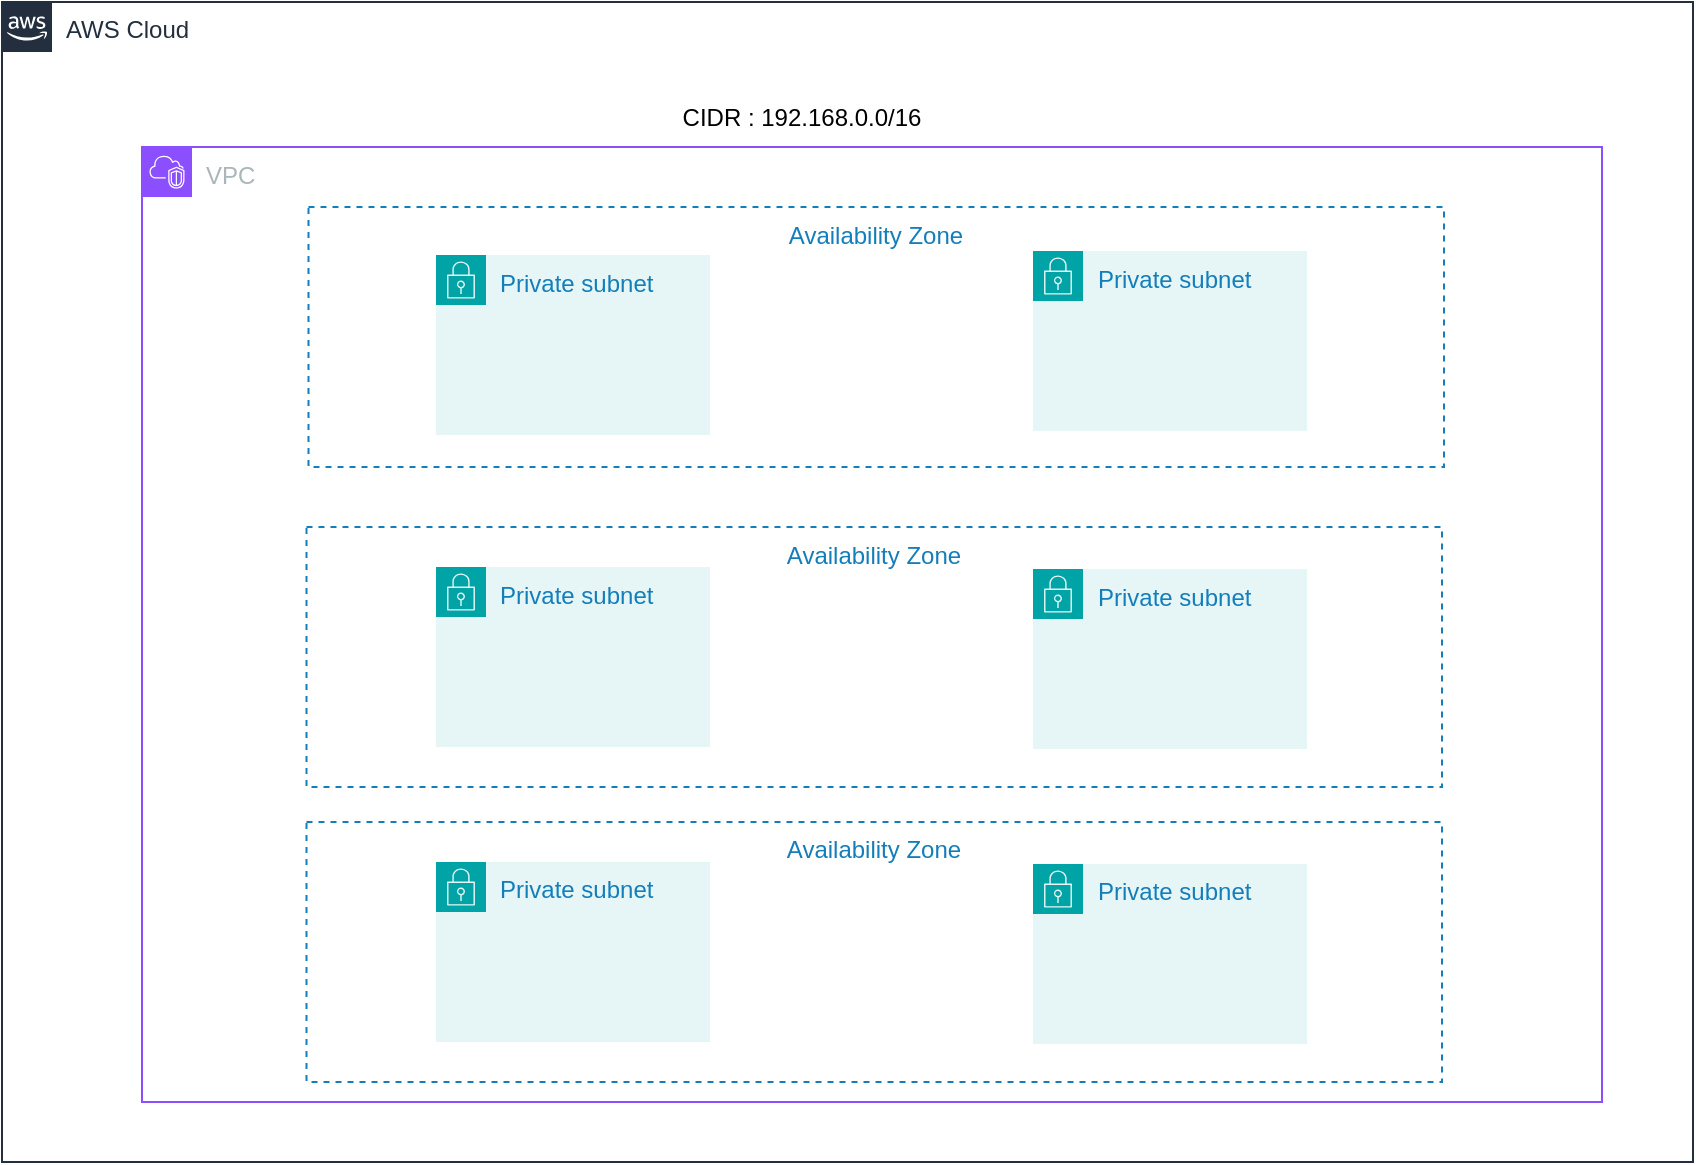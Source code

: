 <mxfile version="24.5.3" type="device">
  <diagram id="Ht1M8jgEwFfnCIfOTk4-" name="Page-1">
    <mxGraphModel dx="2074" dy="786" grid="1" gridSize="10" guides="1" tooltips="1" connect="1" arrows="1" fold="1" page="1" pageScale="1" pageWidth="1169" pageHeight="827" math="0" shadow="0">
      <root>
        <mxCell id="0" />
        <mxCell id="1" parent="0" />
        <mxCell id="UEzPUAAOIrF-is8g5C7q-228" style="edgeStyle=orthogonalEdgeStyle;rounded=0;orthogonalLoop=1;jettySize=auto;html=1;startArrow=none;startFill=0;endArrow=open;endFill=0;strokeColor=#808080;strokeWidth=2;" parent="1" edge="1">
          <mxGeometry relative="1" as="geometry">
            <Array as="points">
              <mxPoint x="590.5" y="592.5" />
              <mxPoint x="590.5" y="707.5" />
            </Array>
            <mxPoint x="612.5" y="707.5" as="targetPoint" />
          </mxGeometry>
        </mxCell>
        <mxCell id="UEzPUAAOIrF-is8g5C7q-225" value="" style="edgeStyle=orthogonalEdgeStyle;rounded=0;orthogonalLoop=1;jettySize=auto;html=1;startArrow=none;startFill=0;endArrow=open;endFill=0;strokeColor=#808080;strokeWidth=2;" parent="1" edge="1">
          <mxGeometry relative="1" as="geometry">
            <mxPoint x="568.288" y="732.5" as="sourcePoint" />
          </mxGeometry>
        </mxCell>
        <mxCell id="UEzPUAAOIrF-is8g5C7q-226" style="edgeStyle=orthogonalEdgeStyle;rounded=0;orthogonalLoop=1;jettySize=auto;html=1;startArrow=none;startFill=0;endArrow=open;endFill=0;strokeColor=#808080;strokeWidth=2;" parent="1" edge="1">
          <mxGeometry relative="1" as="geometry">
            <mxPoint x="690.5" y="732.5" as="sourcePoint" />
          </mxGeometry>
        </mxCell>
        <mxCell id="UEzPUAAOIrF-is8g5C7q-227" style="edgeStyle=orthogonalEdgeStyle;rounded=0;orthogonalLoop=1;jettySize=auto;html=1;startArrow=none;startFill=0;endArrow=open;endFill=0;strokeColor=#808080;strokeWidth=2;" parent="1" edge="1">
          <mxGeometry relative="1" as="geometry">
            <mxPoint x="651.5" y="693.5" as="sourcePoint" />
          </mxGeometry>
        </mxCell>
        <mxCell id="UEzPUAAOIrF-is8g5C7q-205" value="AWS Cloud" style="points=[[0,0],[0.25,0],[0.5,0],[0.75,0],[1,0],[1,0.25],[1,0.5],[1,0.75],[1,1],[0.75,1],[0.5,1],[0.25,1],[0,1],[0,0.75],[0,0.5],[0,0.25]];outlineConnect=0;gradientColor=none;html=1;whiteSpace=wrap;fontSize=12;fontStyle=0;shape=mxgraph.aws4.group;grIcon=mxgraph.aws4.group_aws_cloud_alt;strokeColor=#232F3E;fillColor=none;verticalAlign=top;align=left;spacingLeft=30;fontColor=#232F3E;dashed=0;labelBackgroundColor=#ffffff;container=1;pointerEvents=0;collapsible=0;recursiveResize=0;" parent="1" vertex="1">
          <mxGeometry x="140" y="110" width="845.5" height="580" as="geometry" />
        </mxCell>
        <mxCell id="BS-uydeEPoPU8U06eIOh-6" value="VPC" style="points=[[0,0],[0.25,0],[0.5,0],[0.75,0],[1,0],[1,0.25],[1,0.5],[1,0.75],[1,1],[0.75,1],[0.5,1],[0.25,1],[0,1],[0,0.75],[0,0.5],[0,0.25]];outlineConnect=0;gradientColor=none;html=1;whiteSpace=wrap;fontSize=12;fontStyle=0;container=1;pointerEvents=0;collapsible=0;recursiveResize=0;shape=mxgraph.aws4.group;grIcon=mxgraph.aws4.group_vpc2;strokeColor=#8C4FFF;fillColor=none;verticalAlign=top;align=left;spacingLeft=30;fontColor=#AAB7B8;dashed=0;" parent="UEzPUAAOIrF-is8g5C7q-205" vertex="1">
          <mxGeometry x="70" y="72.5" width="730" height="477.5" as="geometry" />
        </mxCell>
        <mxCell id="BS-uydeEPoPU8U06eIOh-8" value="Availability Zone" style="fillColor=none;strokeColor=#147EBA;dashed=1;verticalAlign=top;fontStyle=0;fontColor=#147EBA;whiteSpace=wrap;html=1;" parent="BS-uydeEPoPU8U06eIOh-6" vertex="1">
          <mxGeometry x="82.25" y="190" width="567.75" height="130" as="geometry" />
        </mxCell>
        <mxCell id="BS-uydeEPoPU8U06eIOh-9" value="Private subnet" style="points=[[0,0],[0.25,0],[0.5,0],[0.75,0],[1,0],[1,0.25],[1,0.5],[1,0.75],[1,1],[0.75,1],[0.5,1],[0.25,1],[0,1],[0,0.75],[0,0.5],[0,0.25]];outlineConnect=0;gradientColor=none;html=1;whiteSpace=wrap;fontSize=12;fontStyle=0;container=1;pointerEvents=0;collapsible=0;recursiveResize=0;shape=mxgraph.aws4.group;grIcon=mxgraph.aws4.group_security_group;grStroke=0;strokeColor=#00A4A6;fillColor=#E6F6F7;verticalAlign=top;align=left;spacingLeft=30;fontColor=#147EBA;dashed=0;" parent="BS-uydeEPoPU8U06eIOh-6" vertex="1">
          <mxGeometry x="147" y="54" width="137" height="90" as="geometry" />
        </mxCell>
        <mxCell id="BS-uydeEPoPU8U06eIOh-7" value="Availability Zone" style="fillColor=none;strokeColor=#147EBA;dashed=1;verticalAlign=top;fontStyle=0;fontColor=#147EBA;whiteSpace=wrap;html=1;" parent="BS-uydeEPoPU8U06eIOh-6" vertex="1">
          <mxGeometry x="83.25" y="30" width="567.75" height="130" as="geometry" />
        </mxCell>
        <mxCell id="BS-uydeEPoPU8U06eIOh-12" value="Private subnet" style="points=[[0,0],[0.25,0],[0.5,0],[0.75,0],[1,0],[1,0.25],[1,0.5],[1,0.75],[1,1],[0.75,1],[0.5,1],[0.25,1],[0,1],[0,0.75],[0,0.5],[0,0.25]];outlineConnect=0;gradientColor=none;html=1;whiteSpace=wrap;fontSize=12;fontStyle=0;container=1;pointerEvents=0;collapsible=0;recursiveResize=0;shape=mxgraph.aws4.group;grIcon=mxgraph.aws4.group_security_group;grStroke=0;strokeColor=#00A4A6;fillColor=#E6F6F7;verticalAlign=top;align=left;spacingLeft=30;fontColor=#147EBA;dashed=0;" parent="BS-uydeEPoPU8U06eIOh-6" vertex="1">
          <mxGeometry x="147" y="210" width="137" height="90" as="geometry" />
        </mxCell>
        <mxCell id="3TeV9bHkyx0hZ7wGjAzN-2" value="Availability Zone" style="fillColor=none;strokeColor=#147EBA;dashed=1;verticalAlign=top;fontStyle=0;fontColor=#147EBA;whiteSpace=wrap;html=1;" vertex="1" parent="BS-uydeEPoPU8U06eIOh-6">
          <mxGeometry x="82.25" y="337.5" width="567.75" height="130" as="geometry" />
        </mxCell>
        <mxCell id="3TeV9bHkyx0hZ7wGjAzN-3" value="Private subnet" style="points=[[0,0],[0.25,0],[0.5,0],[0.75,0],[1,0],[1,0.25],[1,0.5],[1,0.75],[1,1],[0.75,1],[0.5,1],[0.25,1],[0,1],[0,0.75],[0,0.5],[0,0.25]];outlineConnect=0;gradientColor=none;html=1;whiteSpace=wrap;fontSize=12;fontStyle=0;container=1;pointerEvents=0;collapsible=0;recursiveResize=0;shape=mxgraph.aws4.group;grIcon=mxgraph.aws4.group_security_group;grStroke=0;strokeColor=#00A4A6;fillColor=#E6F6F7;verticalAlign=top;align=left;spacingLeft=30;fontColor=#147EBA;dashed=0;" vertex="1" parent="BS-uydeEPoPU8U06eIOh-6">
          <mxGeometry x="147" y="357.5" width="137" height="90" as="geometry" />
        </mxCell>
        <mxCell id="3TeV9bHkyx0hZ7wGjAzN-4" value="Private subnet" style="points=[[0,0],[0.25,0],[0.5,0],[0.75,0],[1,0],[1,0.25],[1,0.5],[1,0.75],[1,1],[0.75,1],[0.5,1],[0.25,1],[0,1],[0,0.75],[0,0.5],[0,0.25]];outlineConnect=0;gradientColor=none;html=1;whiteSpace=wrap;fontSize=12;fontStyle=0;container=1;pointerEvents=0;collapsible=0;recursiveResize=0;shape=mxgraph.aws4.group;grIcon=mxgraph.aws4.group_security_group;grStroke=0;strokeColor=#00A4A6;fillColor=#E6F6F7;verticalAlign=top;align=left;spacingLeft=30;fontColor=#147EBA;dashed=0;" vertex="1" parent="BS-uydeEPoPU8U06eIOh-6">
          <mxGeometry x="445.5" y="358.5" width="137" height="90" as="geometry" />
        </mxCell>
        <mxCell id="3TeV9bHkyx0hZ7wGjAzN-1" value="CIDR : 192.168.0.0/16" style="text;html=1;align=center;verticalAlign=middle;whiteSpace=wrap;rounded=0;" vertex="1" parent="UEzPUAAOIrF-is8g5C7q-205">
          <mxGeometry x="300" y="43" width="200" height="30" as="geometry" />
        </mxCell>
        <mxCell id="BS-uydeEPoPU8U06eIOh-13" value="Private subnet" style="points=[[0,0],[0.25,0],[0.5,0],[0.75,0],[1,0],[1,0.25],[1,0.5],[1,0.75],[1,1],[0.75,1],[0.5,1],[0.25,1],[0,1],[0,0.75],[0,0.5],[0,0.25]];outlineConnect=0;gradientColor=none;html=1;whiteSpace=wrap;fontSize=12;fontStyle=0;container=1;pointerEvents=0;collapsible=0;recursiveResize=0;shape=mxgraph.aws4.group;grIcon=mxgraph.aws4.group_security_group;grStroke=0;strokeColor=#00A4A6;fillColor=#E6F6F7;verticalAlign=top;align=left;spacingLeft=30;fontColor=#147EBA;dashed=0;" parent="1" vertex="1">
          <mxGeometry x="655.5" y="393.5" width="137" height="90" as="geometry" />
        </mxCell>
        <mxCell id="BS-uydeEPoPU8U06eIOh-15" value="Private subnet" style="points=[[0,0],[0.25,0],[0.5,0],[0.75,0],[1,0],[1,0.25],[1,0.5],[1,0.75],[1,1],[0.75,1],[0.5,1],[0.25,1],[0,1],[0,0.75],[0,0.5],[0,0.25]];outlineConnect=0;gradientColor=none;html=1;whiteSpace=wrap;fontSize=12;fontStyle=0;container=1;pointerEvents=0;collapsible=0;recursiveResize=0;shape=mxgraph.aws4.group;grIcon=mxgraph.aws4.group_security_group;grStroke=0;strokeColor=#00A4A6;fillColor=#E6F6F7;verticalAlign=top;align=left;spacingLeft=30;fontColor=#147EBA;dashed=0;" parent="1" vertex="1">
          <mxGeometry x="655.5" y="234.5" width="137" height="90" as="geometry" />
        </mxCell>
      </root>
    </mxGraphModel>
  </diagram>
</mxfile>
